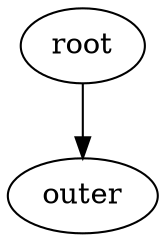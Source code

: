 digraph D {
    root_940 [label="root"];
    outer_941 [label="outer"];
    root_940 -> outer_941;
}
